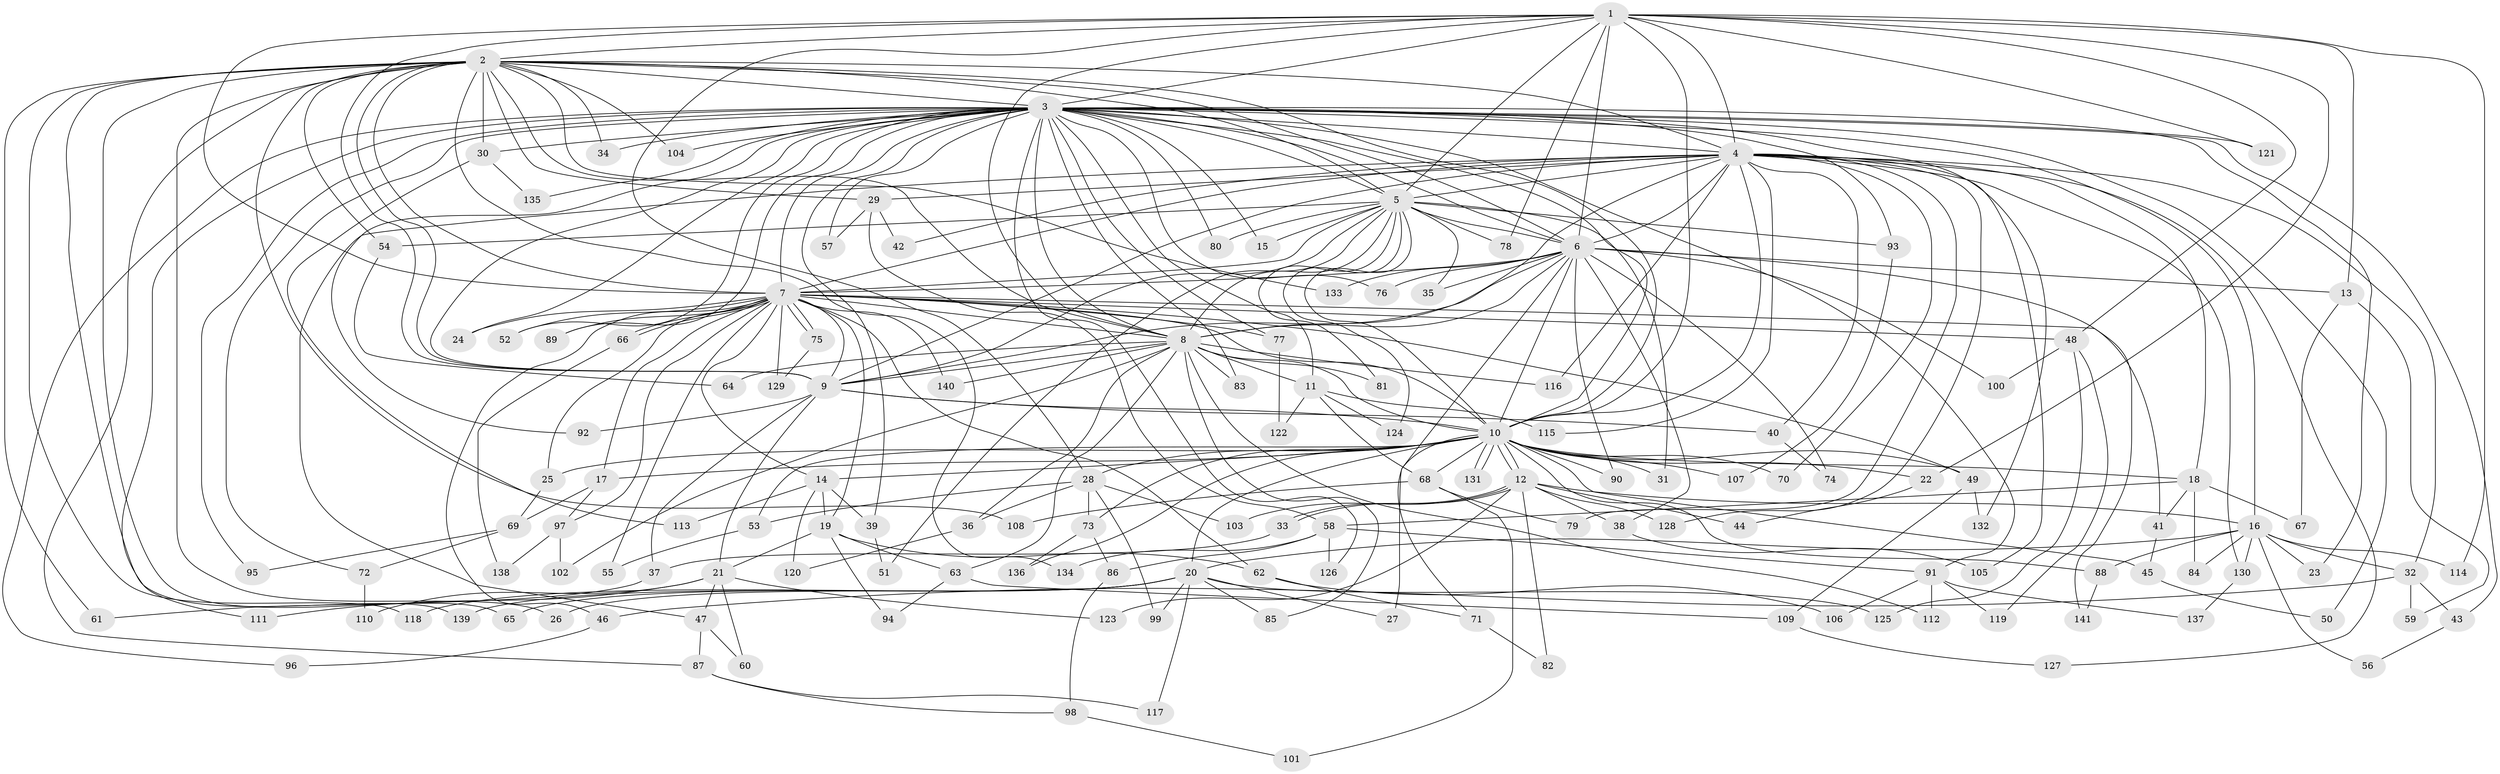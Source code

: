 // Generated by graph-tools (version 1.1) at 2025/11/02/27/25 16:11:08]
// undirected, 141 vertices, 307 edges
graph export_dot {
graph [start="1"]
  node [color=gray90,style=filled];
  1;
  2;
  3;
  4;
  5;
  6;
  7;
  8;
  9;
  10;
  11;
  12;
  13;
  14;
  15;
  16;
  17;
  18;
  19;
  20;
  21;
  22;
  23;
  24;
  25;
  26;
  27;
  28;
  29;
  30;
  31;
  32;
  33;
  34;
  35;
  36;
  37;
  38;
  39;
  40;
  41;
  42;
  43;
  44;
  45;
  46;
  47;
  48;
  49;
  50;
  51;
  52;
  53;
  54;
  55;
  56;
  57;
  58;
  59;
  60;
  61;
  62;
  63;
  64;
  65;
  66;
  67;
  68;
  69;
  70;
  71;
  72;
  73;
  74;
  75;
  76;
  77;
  78;
  79;
  80;
  81;
  82;
  83;
  84;
  85;
  86;
  87;
  88;
  89;
  90;
  91;
  92;
  93;
  94;
  95;
  96;
  97;
  98;
  99;
  100;
  101;
  102;
  103;
  104;
  105;
  106;
  107;
  108;
  109;
  110;
  111;
  112;
  113;
  114;
  115;
  116;
  117;
  118;
  119;
  120;
  121;
  122;
  123;
  124;
  125;
  126;
  127;
  128;
  129;
  130;
  131;
  132;
  133;
  134;
  135;
  136;
  137;
  138;
  139;
  140;
  141;
  1 -- 2;
  1 -- 3;
  1 -- 4;
  1 -- 5;
  1 -- 6;
  1 -- 7;
  1 -- 8;
  1 -- 9;
  1 -- 10;
  1 -- 13;
  1 -- 22;
  1 -- 28;
  1 -- 48;
  1 -- 78;
  1 -- 114;
  1 -- 121;
  2 -- 3;
  2 -- 4;
  2 -- 5;
  2 -- 6;
  2 -- 7;
  2 -- 8;
  2 -- 9;
  2 -- 10;
  2 -- 26;
  2 -- 29;
  2 -- 30;
  2 -- 34;
  2 -- 54;
  2 -- 61;
  2 -- 65;
  2 -- 87;
  2 -- 104;
  2 -- 108;
  2 -- 118;
  2 -- 133;
  2 -- 134;
  2 -- 139;
  3 -- 4;
  3 -- 5;
  3 -- 6;
  3 -- 7;
  3 -- 8;
  3 -- 9;
  3 -- 10;
  3 -- 11;
  3 -- 15;
  3 -- 16;
  3 -- 23;
  3 -- 24;
  3 -- 30;
  3 -- 34;
  3 -- 39;
  3 -- 43;
  3 -- 50;
  3 -- 52;
  3 -- 57;
  3 -- 72;
  3 -- 76;
  3 -- 77;
  3 -- 80;
  3 -- 83;
  3 -- 89;
  3 -- 91;
  3 -- 92;
  3 -- 93;
  3 -- 95;
  3 -- 96;
  3 -- 104;
  3 -- 111;
  3 -- 121;
  3 -- 126;
  3 -- 132;
  3 -- 135;
  4 -- 5;
  4 -- 6;
  4 -- 7;
  4 -- 8;
  4 -- 9;
  4 -- 10;
  4 -- 18;
  4 -- 29;
  4 -- 32;
  4 -- 40;
  4 -- 42;
  4 -- 47;
  4 -- 70;
  4 -- 79;
  4 -- 105;
  4 -- 115;
  4 -- 116;
  4 -- 127;
  4 -- 128;
  4 -- 130;
  5 -- 6;
  5 -- 7;
  5 -- 8;
  5 -- 9;
  5 -- 10;
  5 -- 15;
  5 -- 31;
  5 -- 35;
  5 -- 51;
  5 -- 54;
  5 -- 78;
  5 -- 80;
  5 -- 81;
  5 -- 93;
  5 -- 124;
  6 -- 7;
  6 -- 8;
  6 -- 9;
  6 -- 10;
  6 -- 13;
  6 -- 35;
  6 -- 38;
  6 -- 71;
  6 -- 74;
  6 -- 76;
  6 -- 90;
  6 -- 100;
  6 -- 133;
  6 -- 141;
  7 -- 8;
  7 -- 9;
  7 -- 10;
  7 -- 14;
  7 -- 17;
  7 -- 19;
  7 -- 24;
  7 -- 25;
  7 -- 41;
  7 -- 46;
  7 -- 48;
  7 -- 49;
  7 -- 52;
  7 -- 55;
  7 -- 62;
  7 -- 66;
  7 -- 66;
  7 -- 75;
  7 -- 75;
  7 -- 77;
  7 -- 89;
  7 -- 97;
  7 -- 129;
  7 -- 140;
  8 -- 9;
  8 -- 10;
  8 -- 11;
  8 -- 36;
  8 -- 63;
  8 -- 64;
  8 -- 81;
  8 -- 83;
  8 -- 85;
  8 -- 102;
  8 -- 112;
  8 -- 116;
  8 -- 140;
  9 -- 10;
  9 -- 21;
  9 -- 37;
  9 -- 40;
  9 -- 92;
  10 -- 12;
  10 -- 12;
  10 -- 14;
  10 -- 17;
  10 -- 18;
  10 -- 20;
  10 -- 22;
  10 -- 25;
  10 -- 27;
  10 -- 28;
  10 -- 31;
  10 -- 45;
  10 -- 49;
  10 -- 53;
  10 -- 68;
  10 -- 70;
  10 -- 73;
  10 -- 88;
  10 -- 90;
  10 -- 107;
  10 -- 131;
  10 -- 131;
  10 -- 136;
  11 -- 68;
  11 -- 115;
  11 -- 122;
  11 -- 124;
  12 -- 16;
  12 -- 33;
  12 -- 33;
  12 -- 38;
  12 -- 44;
  12 -- 82;
  12 -- 103;
  12 -- 123;
  12 -- 128;
  13 -- 59;
  13 -- 67;
  14 -- 19;
  14 -- 39;
  14 -- 113;
  14 -- 120;
  16 -- 20;
  16 -- 23;
  16 -- 32;
  16 -- 56;
  16 -- 84;
  16 -- 88;
  16 -- 114;
  16 -- 130;
  17 -- 69;
  17 -- 97;
  18 -- 41;
  18 -- 58;
  18 -- 67;
  18 -- 84;
  19 -- 21;
  19 -- 62;
  19 -- 63;
  19 -- 94;
  20 -- 26;
  20 -- 27;
  20 -- 65;
  20 -- 85;
  20 -- 99;
  20 -- 117;
  20 -- 118;
  20 -- 125;
  20 -- 139;
  21 -- 47;
  21 -- 60;
  21 -- 110;
  21 -- 111;
  21 -- 123;
  22 -- 44;
  25 -- 69;
  28 -- 36;
  28 -- 53;
  28 -- 73;
  28 -- 99;
  28 -- 103;
  29 -- 42;
  29 -- 57;
  29 -- 58;
  30 -- 113;
  30 -- 135;
  32 -- 43;
  32 -- 46;
  32 -- 59;
  33 -- 37;
  36 -- 120;
  37 -- 61;
  38 -- 105;
  39 -- 51;
  40 -- 74;
  41 -- 45;
  43 -- 56;
  45 -- 50;
  46 -- 96;
  47 -- 60;
  47 -- 87;
  48 -- 100;
  48 -- 119;
  48 -- 125;
  49 -- 109;
  49 -- 132;
  53 -- 55;
  54 -- 64;
  58 -- 86;
  58 -- 91;
  58 -- 126;
  58 -- 134;
  62 -- 71;
  62 -- 106;
  63 -- 94;
  63 -- 109;
  66 -- 138;
  68 -- 79;
  68 -- 101;
  68 -- 108;
  69 -- 72;
  69 -- 95;
  71 -- 82;
  72 -- 110;
  73 -- 86;
  73 -- 136;
  75 -- 129;
  77 -- 122;
  86 -- 98;
  87 -- 98;
  87 -- 117;
  88 -- 141;
  91 -- 106;
  91 -- 112;
  91 -- 119;
  91 -- 137;
  93 -- 107;
  97 -- 102;
  97 -- 138;
  98 -- 101;
  109 -- 127;
  130 -- 137;
}
